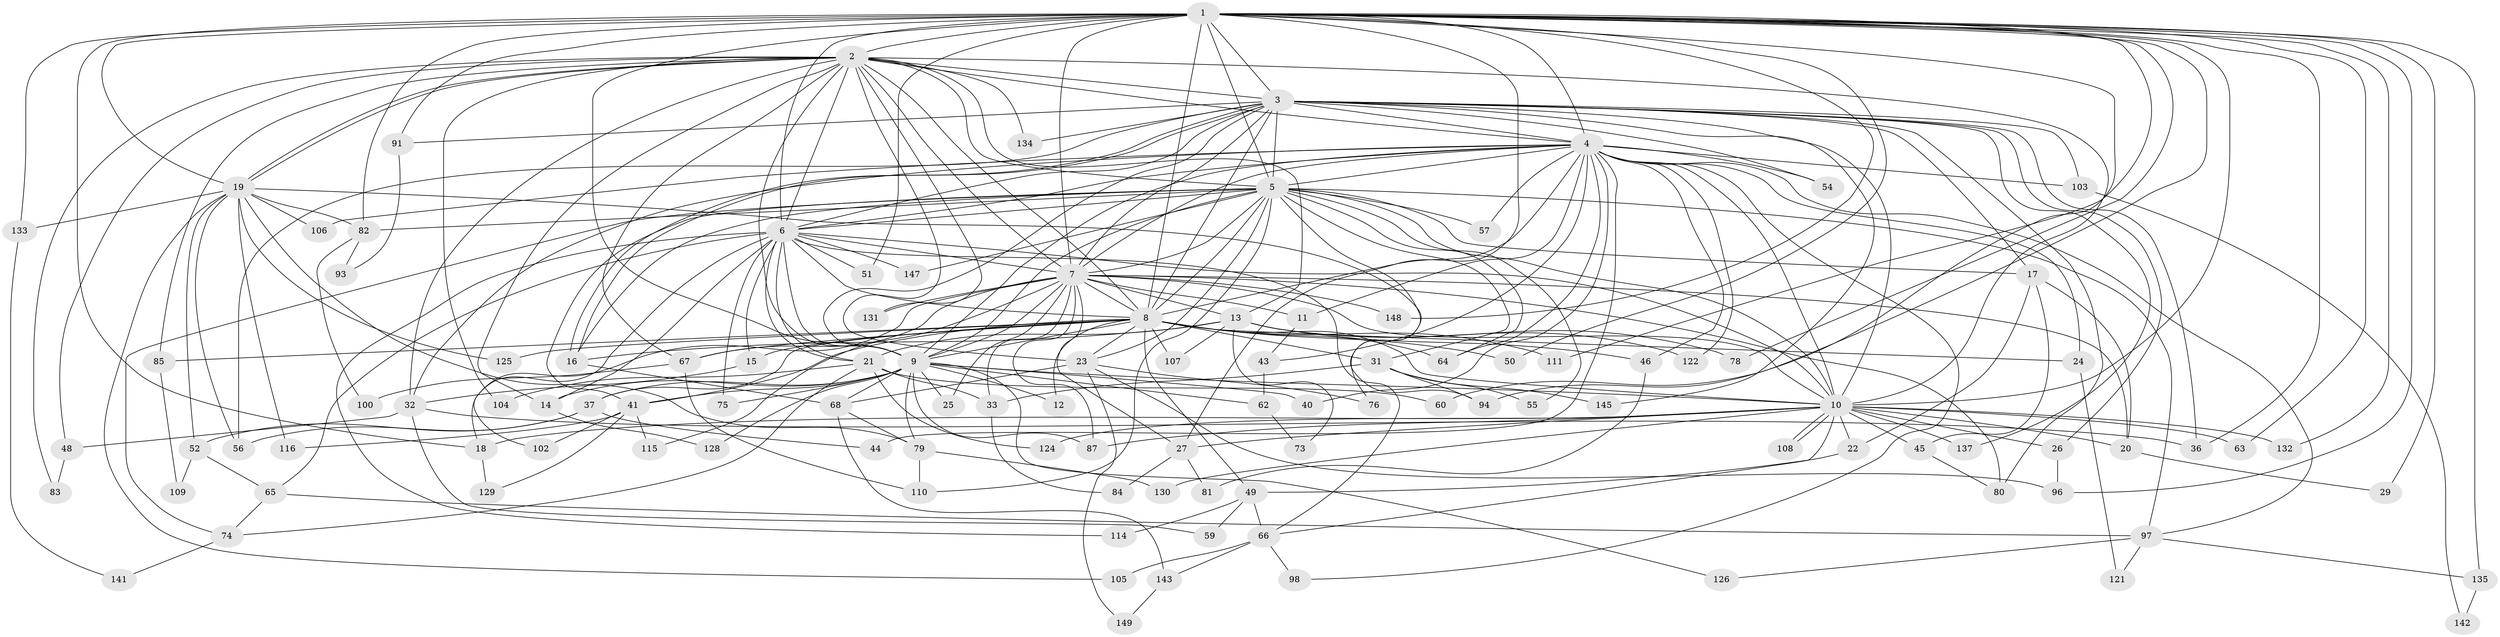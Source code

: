 // Generated by graph-tools (version 1.1) at 2025/23/03/03/25 07:23:38]
// undirected, 111 vertices, 274 edges
graph export_dot {
graph [start="1"]
  node [color=gray90,style=filled];
  1 [super="+120"];
  2 [super="+140"];
  3 [super="+119"];
  4 [super="+35"];
  5 [super="+34"];
  6 [super="+88"];
  7 [super="+30"];
  8 [super="+39"];
  9 [super="+117"];
  10 [super="+42"];
  11;
  12;
  13 [super="+89"];
  14 [super="+61"];
  15;
  16 [super="+86"];
  17 [super="+112"];
  18 [super="+77"];
  19 [super="+72"];
  20 [super="+28"];
  21 [super="+69"];
  22;
  23 [super="+38"];
  24;
  25;
  26;
  27 [super="+71"];
  29;
  31 [super="+101"];
  32 [super="+58"];
  33 [super="+53"];
  36;
  37 [super="+146"];
  40;
  41 [super="+47"];
  43;
  44;
  45;
  46;
  48;
  49;
  50;
  51;
  52;
  54;
  55;
  56 [super="+139"];
  57;
  59;
  60;
  62;
  63;
  64 [super="+70"];
  65;
  66 [super="+95"];
  67 [super="+99"];
  68 [super="+92"];
  73;
  74 [super="+113"];
  75;
  76;
  78;
  79 [super="+138"];
  80 [super="+90"];
  81;
  82 [super="+118"];
  83;
  84;
  85;
  87 [super="+123"];
  91;
  93;
  94;
  96 [super="+136"];
  97 [super="+127"];
  98;
  100;
  102;
  103;
  104;
  105;
  106;
  107;
  108;
  109;
  110;
  111;
  114;
  115;
  116;
  121;
  122;
  124;
  125;
  126;
  128;
  129;
  130;
  131;
  132;
  133 [super="+144"];
  134;
  135;
  137;
  141;
  142;
  143;
  145;
  147;
  148;
  149;
  1 -- 2 [weight=2];
  1 -- 3;
  1 -- 4;
  1 -- 5;
  1 -- 6 [weight=2];
  1 -- 7;
  1 -- 8 [weight=2];
  1 -- 9;
  1 -- 10;
  1 -- 18;
  1 -- 27;
  1 -- 29;
  1 -- 50;
  1 -- 51;
  1 -- 60;
  1 -- 63;
  1 -- 78;
  1 -- 82;
  1 -- 91;
  1 -- 94;
  1 -- 96;
  1 -- 111;
  1 -- 132;
  1 -- 133 [weight=2];
  1 -- 135;
  1 -- 148;
  1 -- 36;
  1 -- 19;
  2 -- 3;
  2 -- 4;
  2 -- 5;
  2 -- 6;
  2 -- 7;
  2 -- 8;
  2 -- 9;
  2 -- 10;
  2 -- 13;
  2 -- 14;
  2 -- 19;
  2 -- 19;
  2 -- 23;
  2 -- 32;
  2 -- 48;
  2 -- 67;
  2 -- 83;
  2 -- 85;
  2 -- 104;
  2 -- 131;
  2 -- 134;
  3 -- 4;
  3 -- 5 [weight=2];
  3 -- 6;
  3 -- 7 [weight=2];
  3 -- 8;
  3 -- 9;
  3 -- 10;
  3 -- 16;
  3 -- 16;
  3 -- 17 [weight=2];
  3 -- 26;
  3 -- 36;
  3 -- 54;
  3 -- 80;
  3 -- 91;
  3 -- 103;
  3 -- 134;
  3 -- 137;
  3 -- 145;
  3 -- 56;
  4 -- 5;
  4 -- 6;
  4 -- 7;
  4 -- 8;
  4 -- 9;
  4 -- 10 [weight=2];
  4 -- 11;
  4 -- 24;
  4 -- 43;
  4 -- 44;
  4 -- 46;
  4 -- 54;
  4 -- 57;
  4 -- 64;
  4 -- 97;
  4 -- 98;
  4 -- 103;
  4 -- 106;
  4 -- 122;
  4 -- 40;
  4 -- 32;
  5 -- 6;
  5 -- 7;
  5 -- 8;
  5 -- 9;
  5 -- 10;
  5 -- 17;
  5 -- 23;
  5 -- 31;
  5 -- 41;
  5 -- 55;
  5 -- 57;
  5 -- 64;
  5 -- 74;
  5 -- 76;
  5 -- 97;
  5 -- 110;
  5 -- 147;
  5 -- 82;
  5 -- 16;
  6 -- 7;
  6 -- 8;
  6 -- 9;
  6 -- 10;
  6 -- 14;
  6 -- 15;
  6 -- 21;
  6 -- 21;
  6 -- 51;
  6 -- 65;
  6 -- 66;
  6 -- 75;
  6 -- 102;
  6 -- 147;
  6 -- 114;
  7 -- 8;
  7 -- 9;
  7 -- 10 [weight=2];
  7 -- 11;
  7 -- 13;
  7 -- 20;
  7 -- 25;
  7 -- 27;
  7 -- 33;
  7 -- 67;
  7 -- 87;
  7 -- 115;
  7 -- 131;
  7 -- 148;
  7 -- 80;
  7 -- 18;
  8 -- 9;
  8 -- 10;
  8 -- 12;
  8 -- 15;
  8 -- 24;
  8 -- 31;
  8 -- 37 [weight=2];
  8 -- 49;
  8 -- 50;
  8 -- 85;
  8 -- 107;
  8 -- 111;
  8 -- 125;
  8 -- 41;
  8 -- 64;
  8 -- 23;
  8 -- 67;
  9 -- 10;
  9 -- 12;
  9 -- 25;
  9 -- 37;
  9 -- 40;
  9 -- 41;
  9 -- 62;
  9 -- 75;
  9 -- 79;
  9 -- 87;
  9 -- 126;
  9 -- 128;
  9 -- 68;
  9 -- 14;
  10 -- 18;
  10 -- 20;
  10 -- 22;
  10 -- 26;
  10 -- 45;
  10 -- 63;
  10 -- 108;
  10 -- 108;
  10 -- 124;
  10 -- 130;
  10 -- 132;
  10 -- 137;
  10 -- 66;
  10 -- 87;
  10 -- 27;
  11 -- 43;
  13 -- 46;
  13 -- 73;
  13 -- 78;
  13 -- 122;
  13 -- 107;
  13 -- 21;
  13 -- 16;
  14 -- 128;
  15 -- 32;
  16 -- 68;
  17 -- 22;
  17 -- 45;
  17 -- 20;
  18 -- 129;
  19 -- 52;
  19 -- 56;
  19 -- 79;
  19 -- 82;
  19 -- 94;
  19 -- 116;
  19 -- 125;
  19 -- 106;
  19 -- 105;
  19 -- 133;
  20 -- 29;
  21 -- 33;
  21 -- 60;
  21 -- 74;
  21 -- 104;
  21 -- 124;
  22 -- 49;
  23 -- 68;
  23 -- 149;
  23 -- 76;
  23 -- 96;
  24 -- 121;
  26 -- 96;
  27 -- 84;
  27 -- 81;
  31 -- 55;
  31 -- 145;
  31 -- 94;
  31 -- 33;
  32 -- 36;
  32 -- 48;
  32 -- 59;
  33 -- 84;
  37 -- 44;
  37 -- 52;
  37 -- 56;
  41 -- 102;
  41 -- 115;
  41 -- 129;
  41 -- 116;
  43 -- 62;
  45 -- 80;
  46 -- 81;
  48 -- 83;
  49 -- 59;
  49 -- 114;
  49 -- 66;
  52 -- 65;
  52 -- 109;
  62 -- 73;
  65 -- 97;
  65 -- 74;
  66 -- 98;
  66 -- 105;
  66 -- 143;
  67 -- 100;
  67 -- 110;
  68 -- 143;
  68 -- 79;
  74 -- 141;
  79 -- 130;
  79 -- 110;
  82 -- 93;
  82 -- 100;
  85 -- 109;
  91 -- 93;
  97 -- 121;
  97 -- 126;
  97 -- 135;
  103 -- 142;
  133 -- 141;
  135 -- 142;
  143 -- 149;
}
